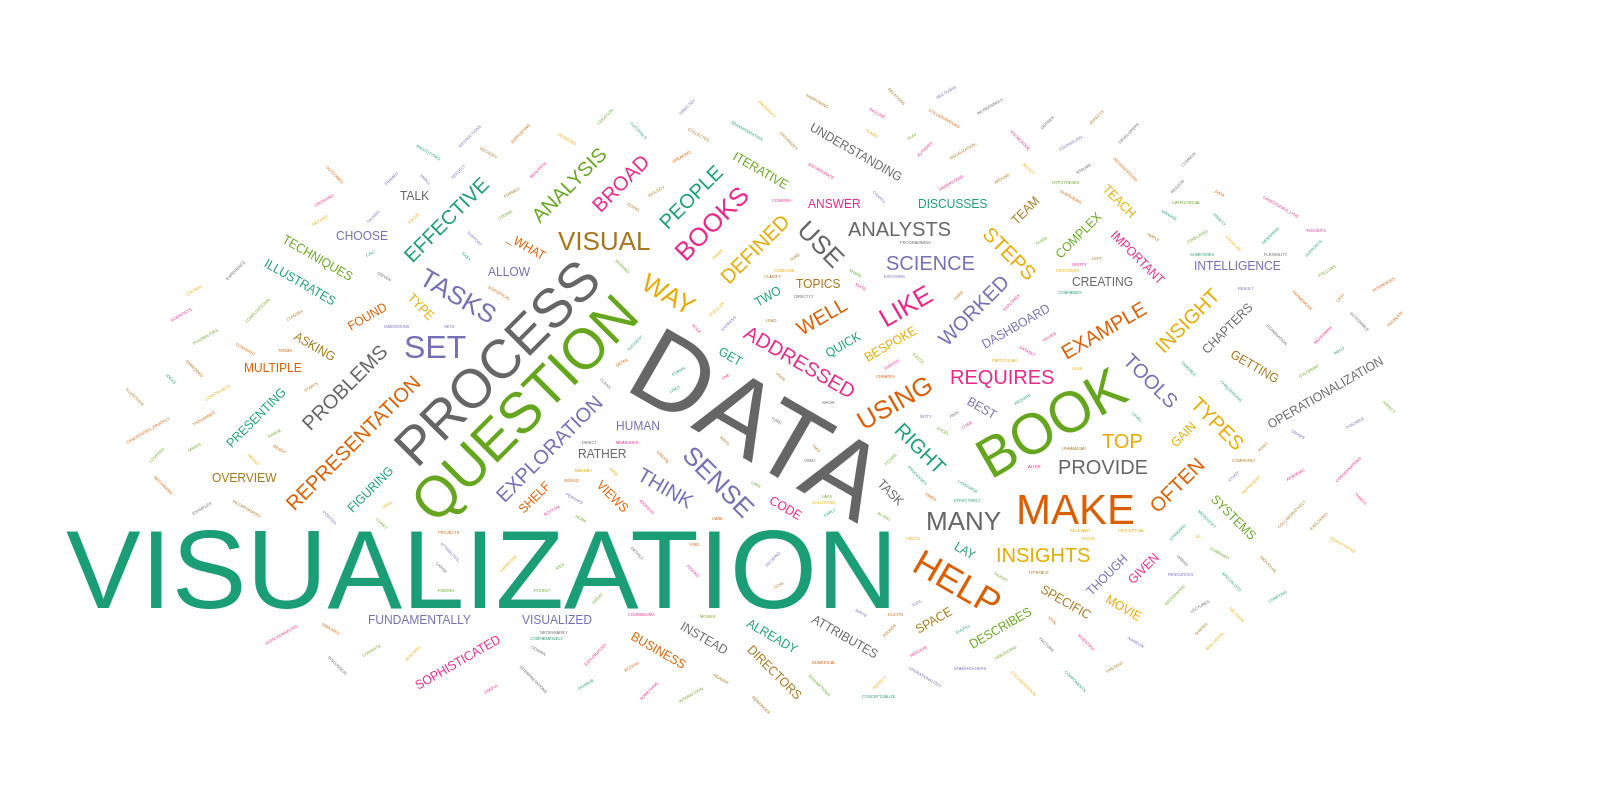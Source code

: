 {
    "$schema": "https://vega.github.io/schema/vega/v3.0.json",
    "name": "wordcloud",
    "width": 800,
    "height": 400,
    "padding": 0,
    "data": [
      {
        "name": "table",
        "__comment": "this is a cleaned-up copy of the text from Chapter 1. Manually removed (s) from visualization, question, others",
        "values": [
  "Visualization is a vital tool to understand and share insights around data. The right visualization can help express a core idea, or open a space to examination; it can get the world talking about a dataset, or sharing an insight.",
  "visualization can take many forms, from views that support exploratory analysis (top left), to those that provide quick overviews in a dashboard (bottom), to an infographic about popular topics (top right).",
  "visualization provide a direct and tangible representation of data. They allow us to confirm hypotheses and gain insights. When incorporated into the data analysis process early and often, visualization can fundamentally alter the question that someone is asking.",
  "Creating effective visualization is hard. Not because a data set requires an exotic and bespoke visual representation -- for many problems standard statistical charts will suffice. And not because creating a visualization requires coding expertise in an unfamiliar programming language -- off-the-shelf tools like Excel, Tableau, and R are ample. ",
  "Rather, visualization are challenging to create because the problems that are best addressed by visualization are complex and ill-formed. The task of figuring out _what attributes_ of a data set are important is often conflated with figuring out _what type of visualization_ to use. Comparatively speaking, though, picking a chart type to represent specific attributes in a data set is easy. In contrast, deciding on which data attributes will help answer a question is a complex, poorly-defined, and user-driven process; it can require rounds of visualization and exploration to resolve. In this book we focus on the process of going from high-level question to well-defined data analysis tasks, and how to incorporate visualization along the way to clarify understanding and gain insights.",
  "Who is this book for?",
  "This book is for people with access to data and, perhaps, a suite of computational tools, but who are less than sure how to turn that data into visual insight. We have sometimes found that many data science books that you can figure out what how to visualize the data once collected; and that visualization books can often assume that you already have a well-defined question, ready to be visualized. If, like us, you would like to address these assumptions, then this book is for you.",
  "This book does not teach the reader how to clean and manage data in detail, or how to write visualization code: there are already great books on these topics (and, when relevant, we point to some of them). Rather, we will talk about why those processes are important. Similarly, this book will not teach you how to choose a beautiful colormap or select a typeface. Instead, we lay out a framework for how to think about data given the possibilities, and constraints, of visual exploration. Our goal is to show how to effectively use visualization to make sense of data.",
  "Who are we?",
  "The authors of this book have a combined three decades of experience in make sense of data through designing and using visualization. We have worked with data from a broad range of fields: biology and urban transportation, business intelligence and scientific visualization, debugging code and building maps. We have worked with analysts from a variety of organizations, from small, academic science labs to teams of data analysts embedded in large companies. Some of the projects we have worked on result in sophisticated, bespoke visualization systems designed collaboratively with domain specialists, and other times we have pointed people to off-the-shelf visualization tools after a few conversations. We have taught university classes in visualization, and given lectures and tutorials. All in all, we have visualized thousands of data sets.",
  "We have found that our knowledge about visualization techniques, solutions, and systems shapes the way that we think and reason about data. Visualization is fundamentally about presenting data in a way that elicits human reasoning,  that makes room for individual interpretations, and supports exploration. We help our collaborators to make their question and data reflect these values. The process we lay out in this book describes our method.",
  "Overview of chapters",
  "illustrates the process of make sense with visualization in a quick example, exposing the role that a visual representation can play in data discovery.",
  "starts to get into details. It discusses a mechanism to help narrow a question from a broad task into something that can be addressed with an iterative visualization process. For example, the broad question _“Who are the best movie directors?”_ does not necessarily suggest a specific visualization – but _“Find movie directors who directed top-grossing movies using an IMDB data set.”_ can lead more directly to an answer by way of a visualization or two. This process creates an operationalized question, one that consists of particular tasks that can be addressed with data.",
  "This process of narrowing a question down to actionable tasks requires input from multiple stakeholders. <<DataCounseling>> lays out an iterative set of steps for getting to the operationalization, which we call _data counseling_. These steps include finding the right people to talk to, asking effective question, and rapidly exploring the data through increasingly sophisticated prototypes.",
  "The numerical nitty-gritty of the book follows.  discusses types and relations of data, and defines and uses terms like dimensions and measures, or categorical and quantitative.  then organizes common visualization types by the tasks that they fulfill and the data that they use. Last, <<multiview>> explores visualization techniques that use multiple views and interaction.",
  "These chapters are meant to provide an overview of some of the most effective and commonly used ideas for supporting sense-make with visualization, and are are framed using the operationalization and data counseling process to help guide decision-make about which visualization to choose.",
  "With this understanding of getting to insight--from question to data to visualization-—the remainder of the book illustrates two examples of carrying out these steps. A case study in <<casestudies_lync>> describes the creation of a business intelligence dashboard, in collaboration with a team of developers and analysts at Microsoft. <<casestudies_fruitfly>> draws from science, instead, presenting an example with a team of scientists who work with biological data.  These problems illustrate the flexibility of the process, as well as the diverse types of outcomes that are possible.",
  "There are many things that will not be covered in this book. Space does not allow for the perceptual aspects of visualization, human factors components of interfaces, or instructions for using toolkits. We think, though, that the aspect that we have chosen to present here--this discussion of how to conceptualize a problem for visualization--will help make other books and resources more useful."
        ],
        "transform": [
          {
            "type": "countpattern",
            "field": "data",
            "case": "upper",
            "pattern": "[\\w']{3,}",
            "stopwords": "(i|me|my|myself|we|us|our|ours|ourselves|you|your|yours|yourself|yourselves|he|him|his|himself|she|her|hers|herself|it|its|itself|they|them|their|theirs|themselves|what|which|who|whom|whose|this|that|these|those|am|is|are|was|were|be|been|being|have|has|had|having|do|does|did|doing|will|would|should|can|could|ought|i'm|you're|he's|she's|it's|we're|they're|i've|you've|we've|they've|i'd|you'd|he'd|she'd|we'd|they'd|i'll|you'll|he'll|she'll|we'll|they'll|isn't|aren't|wasn't|weren't|hasn't|haven't|hadn't|doesn't|don't|didn't|won't|wouldn't|shan't|shouldn't|can't|cannot|couldn't|mustn't|let's|that's|who's|what's|here's|there's|when's|where's|why's|how's|a|an|the|and|but|if|or|because|as|until|while|of|at|by|for|with|about|against|between|into|through|during|before|after|above|below|to|from|up|upon|down|in|out|on|off|over|under|again|further|then|once|here|there|when|where|why|how|all|any|both|each|few|more|most|other|some|such|no|nor|not|only|own|same|so|than|too|very|say|says|said|shall)"
          },
          {
            "type": "formula", "as": "angle",
            "expr": "[-45, -30, 0, 30, 45][~~(random() * 5)]"
          },
          {
            "type": "formula", "as": "weight",
            "expr": "200"
          }
        ]
      }
    ],
  
    "scales": [
      {
        "name": "colors",
        "type": "ordinal",
        "range": ["#1b9e77", "#d95f02", "#7570b3", "#e7298a", "#66a61e", "#e6ab02", "#a6761d", "#666666"]
      }
    ],
  
    "marks": [
      {
        "type": "text",
        "from": {"data": "table"},
        "encode": {
          "enter": {
            "text": {"field": "text"},
            "align": {"value": "center"},
            "baseline": {"value": "alphabetic"},
            "fill": {"scale": "colors", "field": "text"}
          },
          "update": {
            "fillOpacity": {"value": 1}
          },
          "hover": {
            "fillOpacity": {"value": 0.5}
          }
        },
        "transform": [
          {
            "type": "wordcloud",
            "size": [800, 400],
            "text": {"field": "text"},
            "rotate": {"field": "datum.angle"},
            "font": "Helvetica Neue, Arial",
            "fontSize": {"field": "datum.count"},
            "fontWeight": {"field": "datum.weight"},
            "fontSizeRange": [2, 56],
            "padding": 2
          }
        ]
      }
    ]
  }